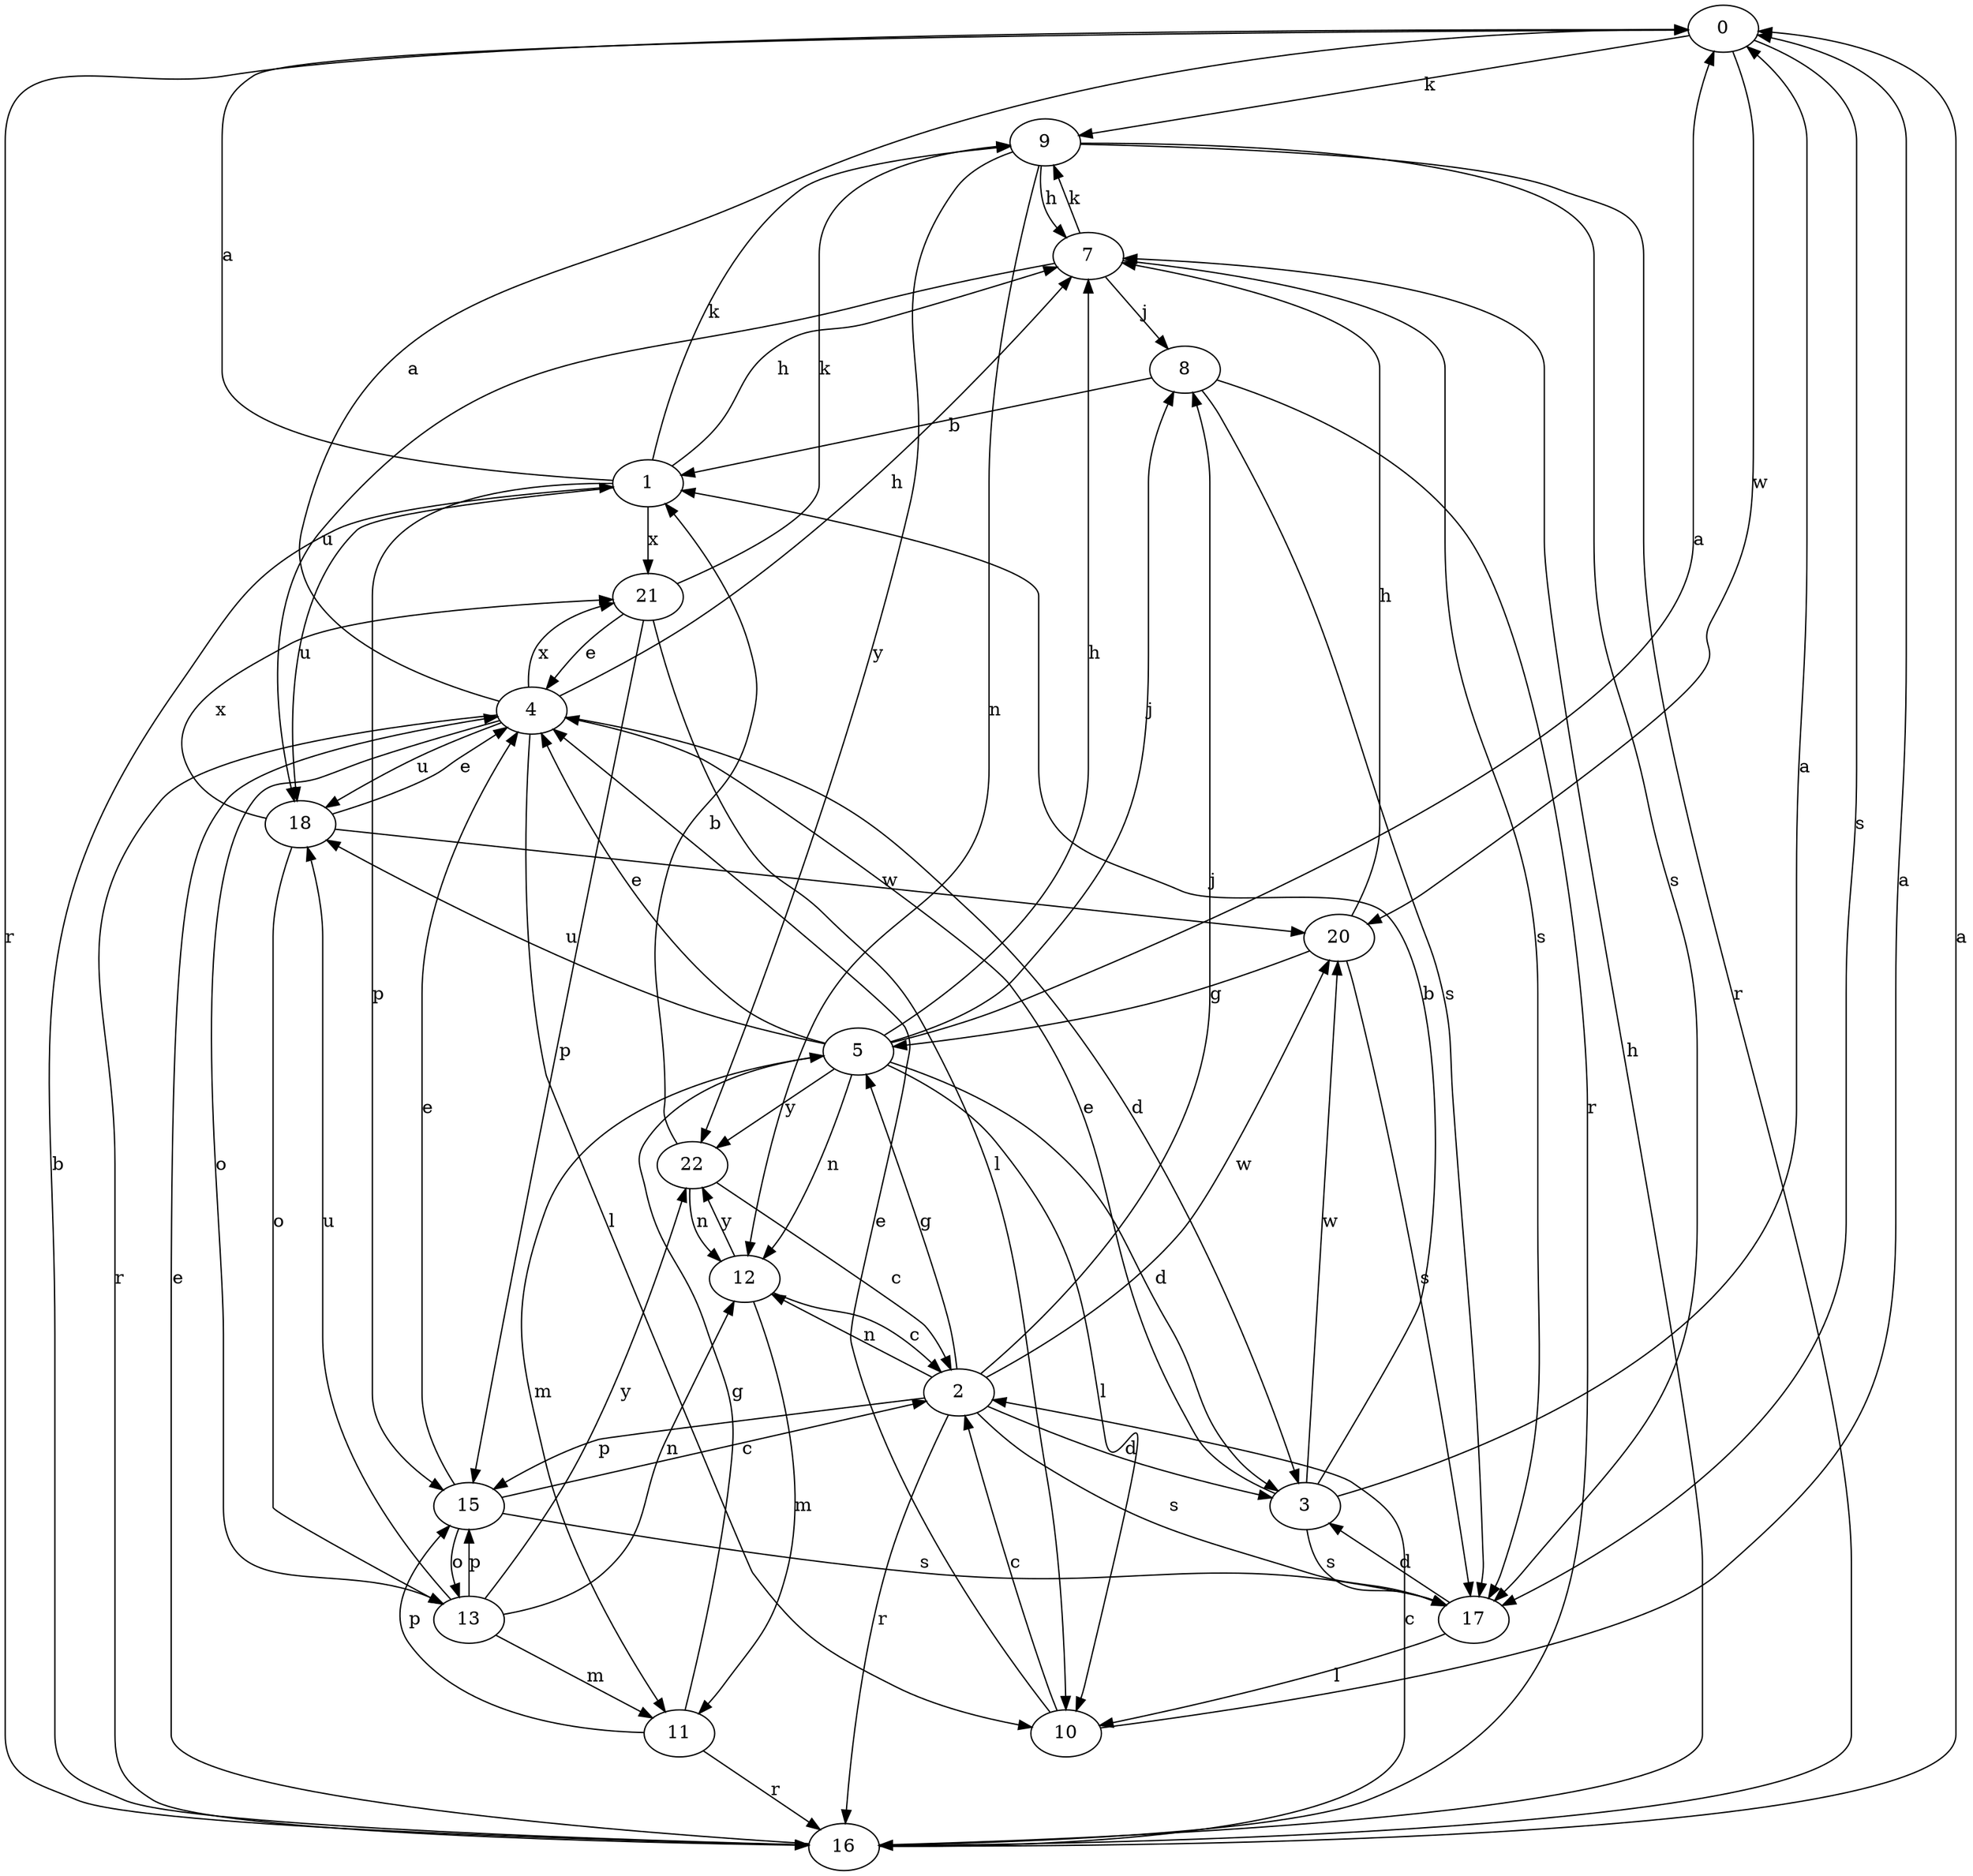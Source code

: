 strict digraph  {
0;
1;
2;
3;
4;
5;
7;
8;
9;
10;
11;
12;
13;
15;
16;
17;
18;
20;
21;
22;
0 -> 9  [label=k];
0 -> 16  [label=r];
0 -> 17  [label=s];
0 -> 20  [label=w];
1 -> 0  [label=a];
1 -> 7  [label=h];
1 -> 9  [label=k];
1 -> 15  [label=p];
1 -> 18  [label=u];
1 -> 21  [label=x];
2 -> 3  [label=d];
2 -> 5  [label=g];
2 -> 8  [label=j];
2 -> 12  [label=n];
2 -> 15  [label=p];
2 -> 16  [label=r];
2 -> 17  [label=s];
2 -> 20  [label=w];
3 -> 0  [label=a];
3 -> 1  [label=b];
3 -> 4  [label=e];
3 -> 17  [label=s];
3 -> 20  [label=w];
4 -> 0  [label=a];
4 -> 3  [label=d];
4 -> 7  [label=h];
4 -> 10  [label=l];
4 -> 13  [label=o];
4 -> 16  [label=r];
4 -> 18  [label=u];
4 -> 21  [label=x];
5 -> 0  [label=a];
5 -> 3  [label=d];
5 -> 4  [label=e];
5 -> 7  [label=h];
5 -> 8  [label=j];
5 -> 10  [label=l];
5 -> 11  [label=m];
5 -> 12  [label=n];
5 -> 18  [label=u];
5 -> 22  [label=y];
7 -> 8  [label=j];
7 -> 9  [label=k];
7 -> 17  [label=s];
7 -> 18  [label=u];
8 -> 1  [label=b];
8 -> 16  [label=r];
8 -> 17  [label=s];
9 -> 7  [label=h];
9 -> 12  [label=n];
9 -> 16  [label=r];
9 -> 17  [label=s];
9 -> 22  [label=y];
10 -> 0  [label=a];
10 -> 2  [label=c];
10 -> 4  [label=e];
11 -> 5  [label=g];
11 -> 15  [label=p];
11 -> 16  [label=r];
12 -> 2  [label=c];
12 -> 11  [label=m];
12 -> 22  [label=y];
13 -> 11  [label=m];
13 -> 12  [label=n];
13 -> 15  [label=p];
13 -> 18  [label=u];
13 -> 22  [label=y];
15 -> 2  [label=c];
15 -> 4  [label=e];
15 -> 13  [label=o];
15 -> 17  [label=s];
16 -> 0  [label=a];
16 -> 1  [label=b];
16 -> 2  [label=c];
16 -> 4  [label=e];
16 -> 7  [label=h];
17 -> 3  [label=d];
17 -> 10  [label=l];
18 -> 4  [label=e];
18 -> 13  [label=o];
18 -> 20  [label=w];
18 -> 21  [label=x];
20 -> 5  [label=g];
20 -> 7  [label=h];
20 -> 17  [label=s];
21 -> 4  [label=e];
21 -> 9  [label=k];
21 -> 10  [label=l];
21 -> 15  [label=p];
22 -> 1  [label=b];
22 -> 2  [label=c];
22 -> 12  [label=n];
}
